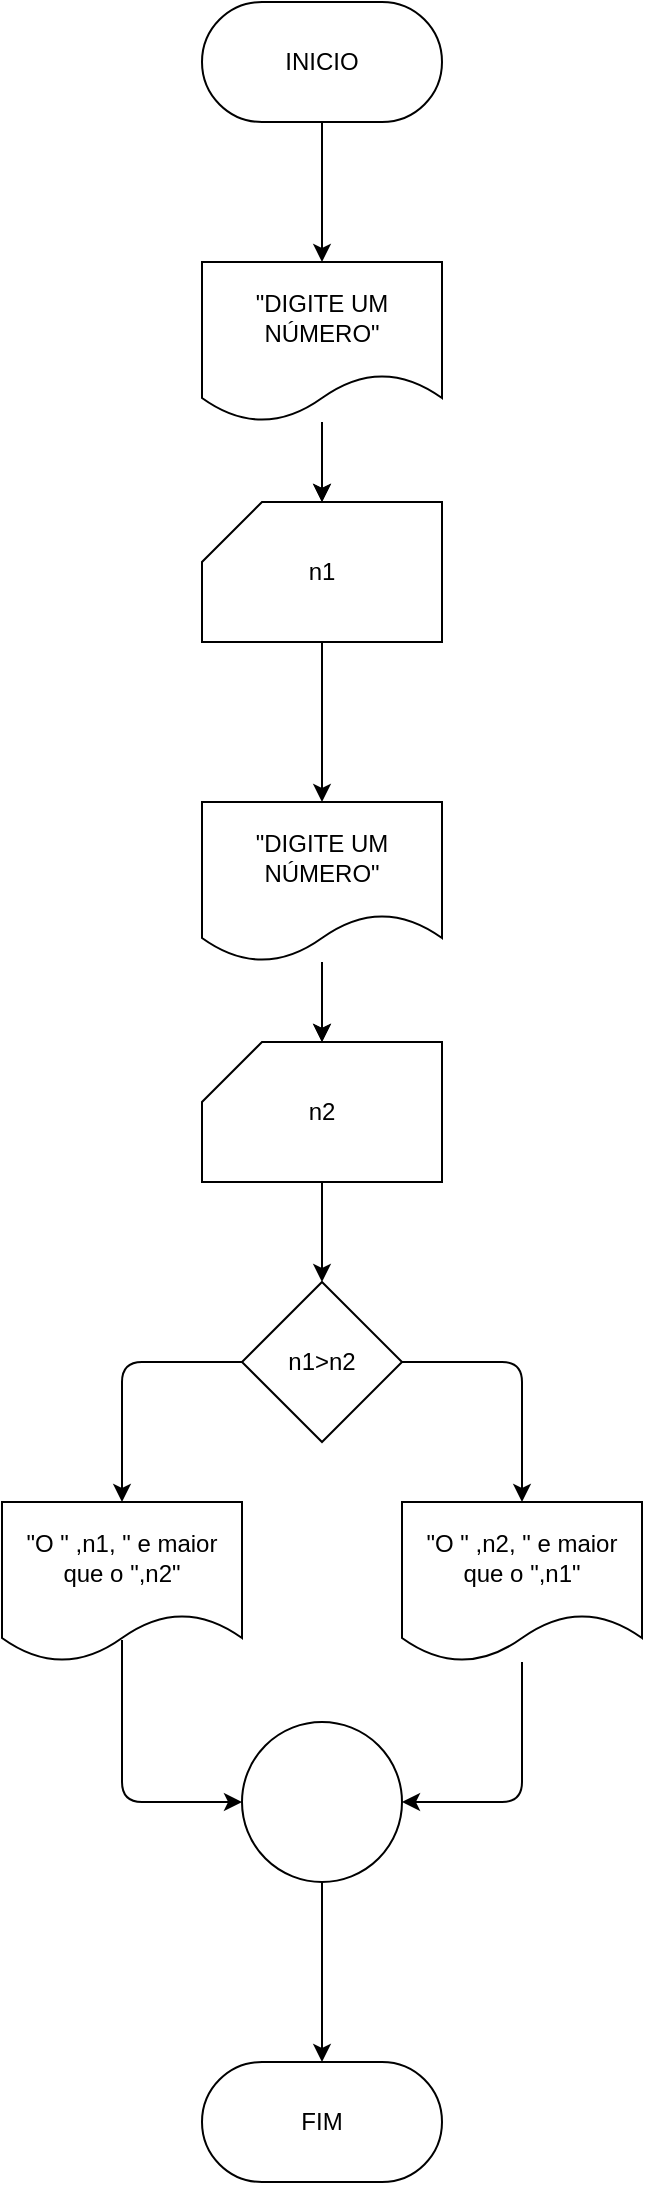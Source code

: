 <mxfile>
    <diagram id="7ISKQtlStVHkbgu0aeHa" name="Page-1">
        <mxGraphModel dx="798" dy="610" grid="1" gridSize="10" guides="1" tooltips="1" connect="1" arrows="1" fold="1" page="1" pageScale="1" pageWidth="827" pageHeight="1169" math="0" shadow="0">
            <root>
                <mxCell id="0"/>
                <mxCell id="1" parent="0"/>
                <mxCell id="2" value="" style="edgeStyle=none;html=1;" edge="1" parent="1" source="3" target="6">
                    <mxGeometry relative="1" as="geometry"/>
                </mxCell>
                <mxCell id="3" value="INICIO" style="rounded=1;whiteSpace=wrap;html=1;arcSize=50;" vertex="1" parent="1">
                    <mxGeometry x="340" y="150" width="120" height="60" as="geometry"/>
                </mxCell>
                <mxCell id="4" value="" style="edgeStyle=none;html=1;" edge="1" parent="1" source="6" target="8">
                    <mxGeometry relative="1" as="geometry"/>
                </mxCell>
                <mxCell id="5" value="" style="edgeStyle=none;html=1;" edge="1" parent="1" source="6" target="8">
                    <mxGeometry relative="1" as="geometry"/>
                </mxCell>
                <mxCell id="6" value="&quot;DIGITE UM NÚMERO&quot;" style="shape=document;whiteSpace=wrap;html=1;boundedLbl=1;" vertex="1" parent="1">
                    <mxGeometry x="340" y="280" width="120" height="80" as="geometry"/>
                </mxCell>
                <mxCell id="22" value="" style="edgeStyle=none;html=1;" edge="1" parent="1" source="8" target="20">
                    <mxGeometry relative="1" as="geometry"/>
                </mxCell>
                <mxCell id="8" value="n1" style="shape=card;whiteSpace=wrap;html=1;" vertex="1" parent="1">
                    <mxGeometry x="340" y="400" width="120" height="70" as="geometry"/>
                </mxCell>
                <mxCell id="9" style="edgeStyle=none;html=1;entryX=0.5;entryY=0;entryDx=0;entryDy=0;" edge="1" parent="1" target="23">
                    <mxGeometry relative="1" as="geometry">
                        <mxPoint x="300" y="900" as="targetPoint"/>
                        <Array as="points">
                            <mxPoint x="300" y="830"/>
                        </Array>
                        <mxPoint x="360" y="830" as="sourcePoint"/>
                    </mxGeometry>
                </mxCell>
                <mxCell id="10" style="edgeStyle=none;html=1;entryX=0.5;entryY=0;entryDx=0;entryDy=0;" edge="1" parent="1" target="14">
                    <mxGeometry relative="1" as="geometry">
                        <mxPoint x="500" y="890" as="targetPoint"/>
                        <Array as="points">
                            <mxPoint x="500" y="830"/>
                        </Array>
                        <mxPoint x="440" y="830" as="sourcePoint"/>
                    </mxGeometry>
                </mxCell>
                <mxCell id="11" value="n1&amp;gt;n2" style="rhombus;whiteSpace=wrap;html=1;" vertex="1" parent="1">
                    <mxGeometry x="360" y="790" width="80" height="80" as="geometry"/>
                </mxCell>
                <mxCell id="12" style="edgeStyle=none;html=1;entryX=0;entryY=0.5;entryDx=0;entryDy=0;exitX=0.5;exitY=0.863;exitDx=0;exitDy=0;exitPerimeter=0;" edge="1" parent="1" source="23">
                    <mxGeometry relative="1" as="geometry">
                        <mxPoint x="300" y="980" as="sourcePoint"/>
                        <Array as="points">
                            <mxPoint x="300" y="1050"/>
                        </Array>
                        <mxPoint x="360" y="1050" as="targetPoint"/>
                    </mxGeometry>
                </mxCell>
                <mxCell id="26" style="edgeStyle=none;html=1;entryX=1;entryY=0.5;entryDx=0;entryDy=0;" edge="1" parent="1" source="14" target="16">
                    <mxGeometry relative="1" as="geometry">
                        <Array as="points">
                            <mxPoint x="500" y="1050"/>
                        </Array>
                    </mxGeometry>
                </mxCell>
                <mxCell id="14" value="&quot;O &quot; ,n2, &quot; e maior que o &quot;,n1&quot;" style="shape=document;whiteSpace=wrap;html=1;boundedLbl=1;" vertex="1" parent="1">
                    <mxGeometry x="440" y="900" width="120" height="80" as="geometry"/>
                </mxCell>
                <mxCell id="15" value="" style="edgeStyle=none;html=1;entryX=0.5;entryY=0;entryDx=0;entryDy=0;" edge="1" parent="1" source="16" target="17">
                    <mxGeometry relative="1" as="geometry">
                        <mxPoint x="400" y="1180" as="targetPoint"/>
                    </mxGeometry>
                </mxCell>
                <mxCell id="16" value="" style="ellipse;whiteSpace=wrap;html=1;aspect=fixed;" vertex="1" parent="1">
                    <mxGeometry x="360" y="1010" width="80" height="80" as="geometry"/>
                </mxCell>
                <mxCell id="17" value="FIM" style="rounded=1;whiteSpace=wrap;html=1;arcSize=50;" vertex="1" parent="1">
                    <mxGeometry x="340" y="1180" width="120" height="60" as="geometry"/>
                </mxCell>
                <mxCell id="18" value="" style="edgeStyle=none;html=1;" edge="1" parent="1" source="20" target="21">
                    <mxGeometry relative="1" as="geometry"/>
                </mxCell>
                <mxCell id="19" value="" style="edgeStyle=none;html=1;" edge="1" parent="1" source="20" target="21">
                    <mxGeometry relative="1" as="geometry"/>
                </mxCell>
                <mxCell id="20" value="&quot;DIGITE UM NÚMERO&quot;" style="shape=document;whiteSpace=wrap;html=1;boundedLbl=1;" vertex="1" parent="1">
                    <mxGeometry x="340" y="550" width="120" height="80" as="geometry"/>
                </mxCell>
                <mxCell id="27" value="" style="edgeStyle=none;html=1;" edge="1" parent="1" source="21" target="11">
                    <mxGeometry relative="1" as="geometry"/>
                </mxCell>
                <mxCell id="21" value="n2" style="shape=card;whiteSpace=wrap;html=1;" vertex="1" parent="1">
                    <mxGeometry x="340" y="670" width="120" height="70" as="geometry"/>
                </mxCell>
                <mxCell id="23" value="&quot;O &quot; ,n1, &quot; e maior que o &quot;,n2&quot;" style="shape=document;whiteSpace=wrap;html=1;boundedLbl=1;" vertex="1" parent="1">
                    <mxGeometry x="240" y="900" width="120" height="80" as="geometry"/>
                </mxCell>
            </root>
        </mxGraphModel>
    </diagram>
</mxfile>